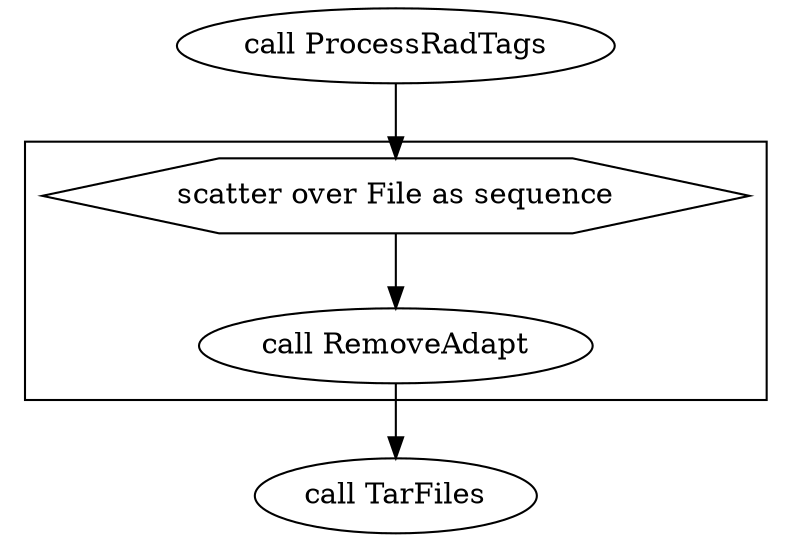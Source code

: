 digraph PreprocessingReads {
  #rankdir=LR;
  compound=true;

  # Links
  CALL_RemoveAdapt -> CALL_TarFiles
  CALL_ProcessRadTags -> SCATTER_0_VARIABLE_sequence
  SCATTER_0_VARIABLE_sequence -> CALL_RemoveAdapt

  # Nodes
  CALL_ProcessRadTags [label="call ProcessRadTags"]
  CALL_TarFiles [label="call TarFiles"]
  subgraph cluster_0 {
    style="filled,solid";
    fillcolor=white;
    CALL_RemoveAdapt [label="call RemoveAdapt"]
    SCATTER_0_VARIABLE_sequence [shape="hexagon" label="scatter over File as sequence"]
  }
}
